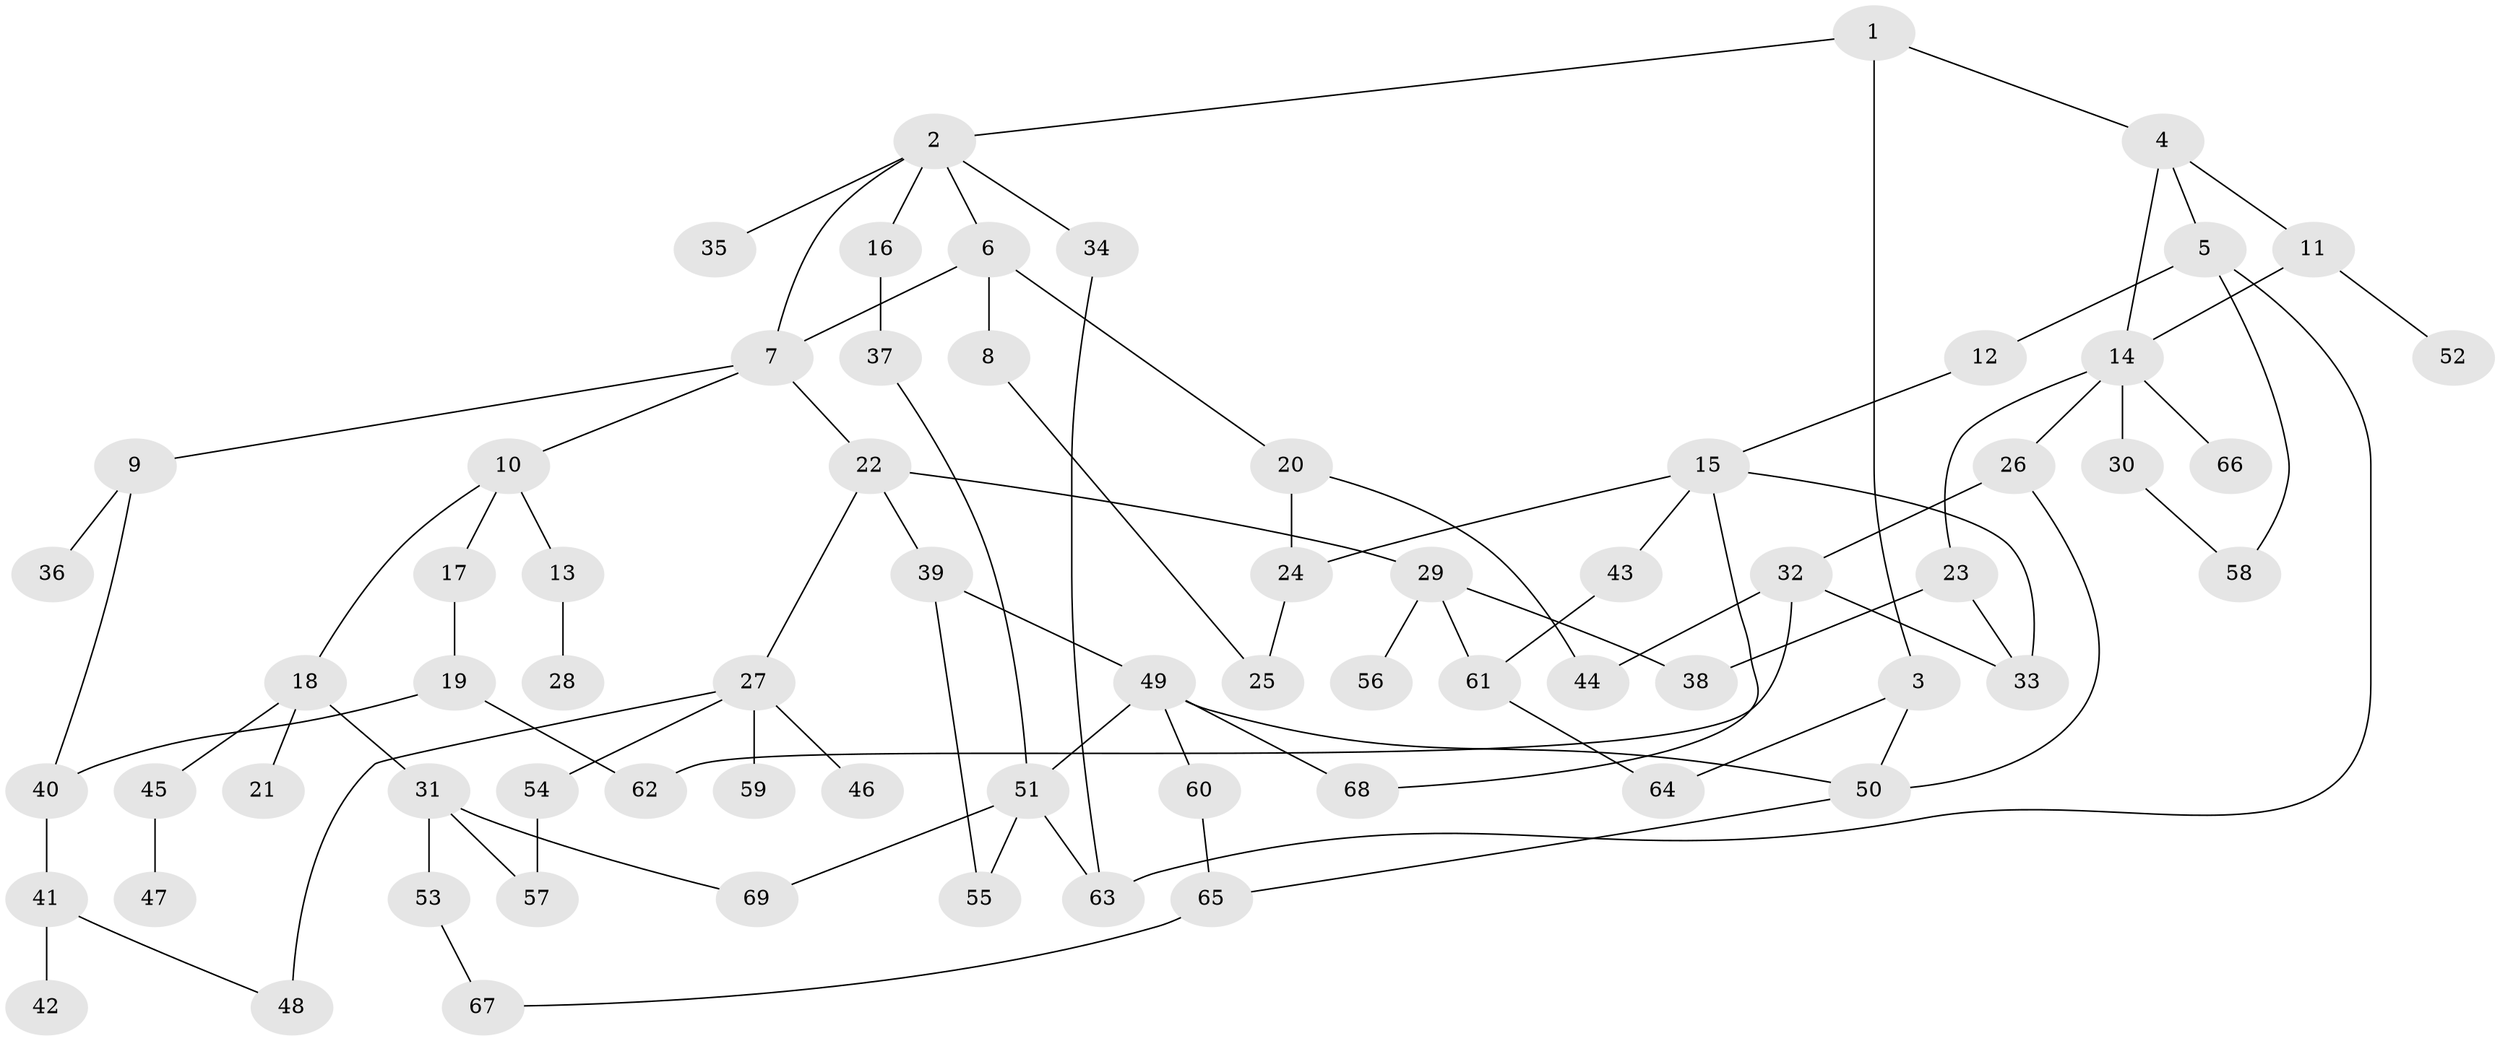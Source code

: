 // coarse degree distribution, {7: 0.06666666666666667, 3: 0.15555555555555556, 4: 0.2, 5: 0.044444444444444446, 2: 0.3111111111111111, 1: 0.17777777777777778, 6: 0.044444444444444446}
// Generated by graph-tools (version 1.1) at 2025/23/03/03/25 07:23:34]
// undirected, 69 vertices, 93 edges
graph export_dot {
graph [start="1"]
  node [color=gray90,style=filled];
  1;
  2;
  3;
  4;
  5;
  6;
  7;
  8;
  9;
  10;
  11;
  12;
  13;
  14;
  15;
  16;
  17;
  18;
  19;
  20;
  21;
  22;
  23;
  24;
  25;
  26;
  27;
  28;
  29;
  30;
  31;
  32;
  33;
  34;
  35;
  36;
  37;
  38;
  39;
  40;
  41;
  42;
  43;
  44;
  45;
  46;
  47;
  48;
  49;
  50;
  51;
  52;
  53;
  54;
  55;
  56;
  57;
  58;
  59;
  60;
  61;
  62;
  63;
  64;
  65;
  66;
  67;
  68;
  69;
  1 -- 2;
  1 -- 3;
  1 -- 4;
  2 -- 6;
  2 -- 7;
  2 -- 16;
  2 -- 34;
  2 -- 35;
  3 -- 50;
  3 -- 64;
  4 -- 5;
  4 -- 11;
  4 -- 14;
  5 -- 12;
  5 -- 58;
  5 -- 63;
  6 -- 8;
  6 -- 20;
  6 -- 7;
  7 -- 9;
  7 -- 10;
  7 -- 22;
  8 -- 25;
  9 -- 36;
  9 -- 40;
  10 -- 13;
  10 -- 17;
  10 -- 18;
  11 -- 14;
  11 -- 52;
  12 -- 15;
  13 -- 28;
  14 -- 23;
  14 -- 26;
  14 -- 30;
  14 -- 66;
  15 -- 43;
  15 -- 33;
  15 -- 24;
  15 -- 68;
  16 -- 37;
  17 -- 19;
  18 -- 21;
  18 -- 31;
  18 -- 45;
  19 -- 40;
  19 -- 62;
  20 -- 24;
  20 -- 44;
  22 -- 27;
  22 -- 29;
  22 -- 39;
  23 -- 33;
  23 -- 38;
  24 -- 25;
  26 -- 32;
  26 -- 50;
  27 -- 46;
  27 -- 48;
  27 -- 54;
  27 -- 59;
  29 -- 38;
  29 -- 56;
  29 -- 61;
  30 -- 58;
  31 -- 53;
  31 -- 57;
  31 -- 69;
  32 -- 44;
  32 -- 62;
  32 -- 33;
  34 -- 63;
  37 -- 51;
  39 -- 49;
  39 -- 55;
  40 -- 41;
  41 -- 42;
  41 -- 48;
  43 -- 61;
  45 -- 47;
  49 -- 50;
  49 -- 60;
  49 -- 68;
  49 -- 51;
  50 -- 65;
  51 -- 55;
  51 -- 63;
  51 -- 69;
  53 -- 67;
  54 -- 57;
  60 -- 65;
  61 -- 64;
  65 -- 67;
}
